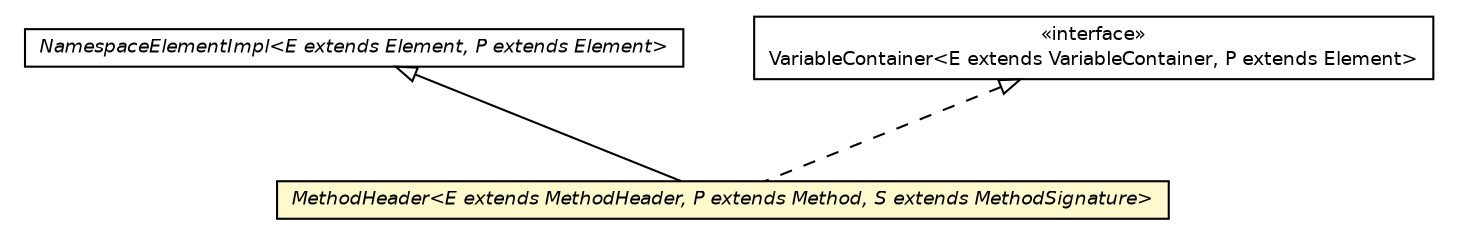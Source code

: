 #!/usr/local/bin/dot
#
# Class diagram 
# Generated by UMLGraph version 5.2 (http://www.umlgraph.org/)
#

digraph G {
	edge [fontname="Helvetica",fontsize=10,labelfontname="Helvetica",labelfontsize=10];
	node [fontname="Helvetica",fontsize=10,shape=plaintext];
	nodesep=0.25;
	ranksep=0.5;
	// chameleon.core.method.MethodHeader<E extends chameleon.core.method.MethodHeader, P extends chameleon.core.method.Method, S extends chameleon.core.method.MethodSignature>
	c13586 [label=<<table title="chameleon.core.method.MethodHeader" border="0" cellborder="1" cellspacing="0" cellpadding="2" port="p" bgcolor="lemonChiffon" href="./MethodHeader.html">
		<tr><td><table border="0" cellspacing="0" cellpadding="1">
<tr><td align="center" balign="center"><font face="Helvetica-Oblique"> MethodHeader&lt;E extends MethodHeader, P extends Method, S extends MethodSignature&gt; </font></td></tr>
		</table></td></tr>
		</table>>, fontname="Helvetica", fontcolor="black", fontsize=9.0];
	// chameleon.core.namespace.NamespaceElementImpl<E extends chameleon.core.element.Element, P extends chameleon.core.element.Element>
	c13606 [label=<<table title="chameleon.core.namespace.NamespaceElementImpl" border="0" cellborder="1" cellspacing="0" cellpadding="2" port="p" href="../namespace/NamespaceElementImpl.html">
		<tr><td><table border="0" cellspacing="0" cellpadding="1">
<tr><td align="center" balign="center"><font face="Helvetica-Oblique"> NamespaceElementImpl&lt;E extends Element, P extends Element&gt; </font></td></tr>
		</table></td></tr>
		</table>>, fontname="Helvetica", fontcolor="black", fontsize=9.0];
	// chameleon.core.variable.VariableContainer<E extends chameleon.core.variable.VariableContainer, P extends chameleon.core.element.Element>
	c13689 [label=<<table title="chameleon.core.variable.VariableContainer" border="0" cellborder="1" cellspacing="0" cellpadding="2" port="p" href="../variable/VariableContainer.html">
		<tr><td><table border="0" cellspacing="0" cellpadding="1">
<tr><td align="center" balign="center"> &#171;interface&#187; </td></tr>
<tr><td align="center" balign="center"> VariableContainer&lt;E extends VariableContainer, P extends Element&gt; </td></tr>
		</table></td></tr>
		</table>>, fontname="Helvetica", fontcolor="black", fontsize=9.0];
	//chameleon.core.method.MethodHeader<E extends chameleon.core.method.MethodHeader, P extends chameleon.core.method.Method, S extends chameleon.core.method.MethodSignature> extends chameleon.core.namespace.NamespaceElementImpl<E, P>
	c13606:p -> c13586:p [dir=back,arrowtail=empty];
	//chameleon.core.method.MethodHeader<E extends chameleon.core.method.MethodHeader, P extends chameleon.core.method.Method, S extends chameleon.core.method.MethodSignature> implements chameleon.core.variable.VariableContainer<E extends chameleon.core.variable.VariableContainer, P extends chameleon.core.element.Element>
	c13689:p -> c13586:p [dir=back,arrowtail=empty,style=dashed];
}

